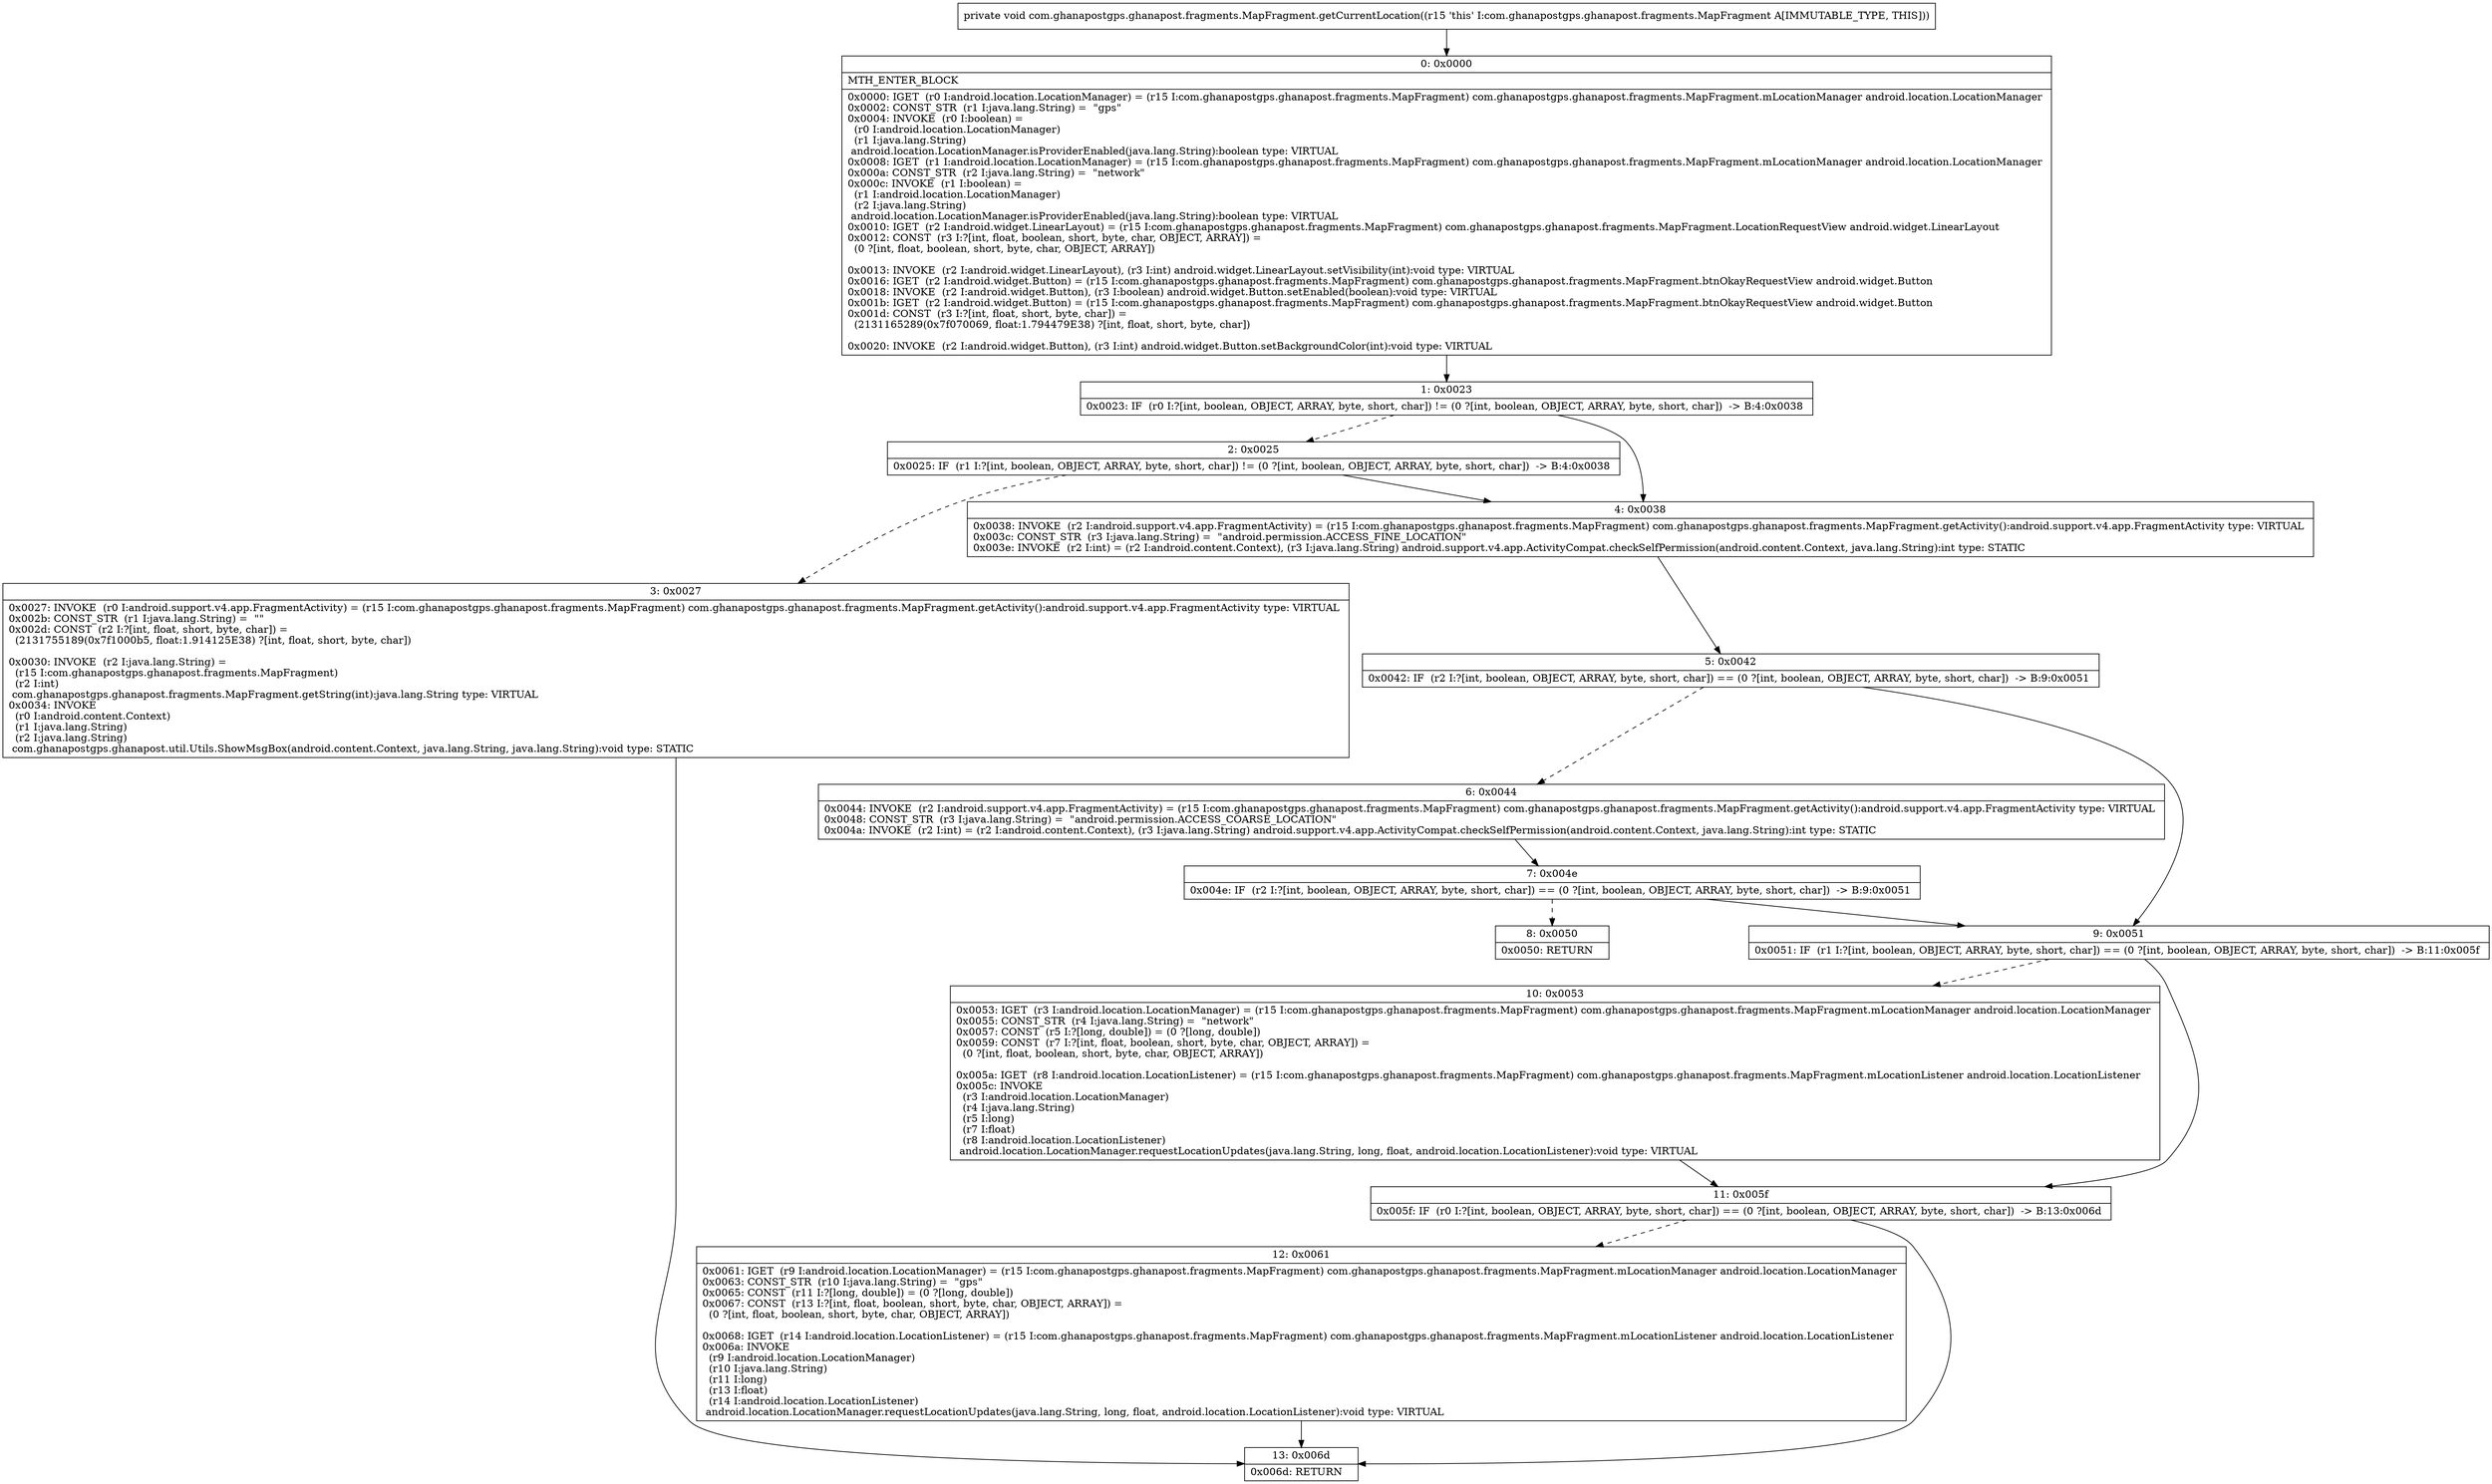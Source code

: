 digraph "CFG forcom.ghanapostgps.ghanapost.fragments.MapFragment.getCurrentLocation()V" {
Node_0 [shape=record,label="{0\:\ 0x0000|MTH_ENTER_BLOCK\l|0x0000: IGET  (r0 I:android.location.LocationManager) = (r15 I:com.ghanapostgps.ghanapost.fragments.MapFragment) com.ghanapostgps.ghanapost.fragments.MapFragment.mLocationManager android.location.LocationManager \l0x0002: CONST_STR  (r1 I:java.lang.String) =  \"gps\" \l0x0004: INVOKE  (r0 I:boolean) = \l  (r0 I:android.location.LocationManager)\l  (r1 I:java.lang.String)\l android.location.LocationManager.isProviderEnabled(java.lang.String):boolean type: VIRTUAL \l0x0008: IGET  (r1 I:android.location.LocationManager) = (r15 I:com.ghanapostgps.ghanapost.fragments.MapFragment) com.ghanapostgps.ghanapost.fragments.MapFragment.mLocationManager android.location.LocationManager \l0x000a: CONST_STR  (r2 I:java.lang.String) =  \"network\" \l0x000c: INVOKE  (r1 I:boolean) = \l  (r1 I:android.location.LocationManager)\l  (r2 I:java.lang.String)\l android.location.LocationManager.isProviderEnabled(java.lang.String):boolean type: VIRTUAL \l0x0010: IGET  (r2 I:android.widget.LinearLayout) = (r15 I:com.ghanapostgps.ghanapost.fragments.MapFragment) com.ghanapostgps.ghanapost.fragments.MapFragment.LocationRequestView android.widget.LinearLayout \l0x0012: CONST  (r3 I:?[int, float, boolean, short, byte, char, OBJECT, ARRAY]) = \l  (0 ?[int, float, boolean, short, byte, char, OBJECT, ARRAY])\l \l0x0013: INVOKE  (r2 I:android.widget.LinearLayout), (r3 I:int) android.widget.LinearLayout.setVisibility(int):void type: VIRTUAL \l0x0016: IGET  (r2 I:android.widget.Button) = (r15 I:com.ghanapostgps.ghanapost.fragments.MapFragment) com.ghanapostgps.ghanapost.fragments.MapFragment.btnOkayRequestView android.widget.Button \l0x0018: INVOKE  (r2 I:android.widget.Button), (r3 I:boolean) android.widget.Button.setEnabled(boolean):void type: VIRTUAL \l0x001b: IGET  (r2 I:android.widget.Button) = (r15 I:com.ghanapostgps.ghanapost.fragments.MapFragment) com.ghanapostgps.ghanapost.fragments.MapFragment.btnOkayRequestView android.widget.Button \l0x001d: CONST  (r3 I:?[int, float, short, byte, char]) = \l  (2131165289(0x7f070069, float:1.794479E38) ?[int, float, short, byte, char])\l \l0x0020: INVOKE  (r2 I:android.widget.Button), (r3 I:int) android.widget.Button.setBackgroundColor(int):void type: VIRTUAL \l}"];
Node_1 [shape=record,label="{1\:\ 0x0023|0x0023: IF  (r0 I:?[int, boolean, OBJECT, ARRAY, byte, short, char]) != (0 ?[int, boolean, OBJECT, ARRAY, byte, short, char])  \-\> B:4:0x0038 \l}"];
Node_2 [shape=record,label="{2\:\ 0x0025|0x0025: IF  (r1 I:?[int, boolean, OBJECT, ARRAY, byte, short, char]) != (0 ?[int, boolean, OBJECT, ARRAY, byte, short, char])  \-\> B:4:0x0038 \l}"];
Node_3 [shape=record,label="{3\:\ 0x0027|0x0027: INVOKE  (r0 I:android.support.v4.app.FragmentActivity) = (r15 I:com.ghanapostgps.ghanapost.fragments.MapFragment) com.ghanapostgps.ghanapost.fragments.MapFragment.getActivity():android.support.v4.app.FragmentActivity type: VIRTUAL \l0x002b: CONST_STR  (r1 I:java.lang.String) =  \"\" \l0x002d: CONST  (r2 I:?[int, float, short, byte, char]) = \l  (2131755189(0x7f1000b5, float:1.914125E38) ?[int, float, short, byte, char])\l \l0x0030: INVOKE  (r2 I:java.lang.String) = \l  (r15 I:com.ghanapostgps.ghanapost.fragments.MapFragment)\l  (r2 I:int)\l com.ghanapostgps.ghanapost.fragments.MapFragment.getString(int):java.lang.String type: VIRTUAL \l0x0034: INVOKE  \l  (r0 I:android.content.Context)\l  (r1 I:java.lang.String)\l  (r2 I:java.lang.String)\l com.ghanapostgps.ghanapost.util.Utils.ShowMsgBox(android.content.Context, java.lang.String, java.lang.String):void type: STATIC \l}"];
Node_4 [shape=record,label="{4\:\ 0x0038|0x0038: INVOKE  (r2 I:android.support.v4.app.FragmentActivity) = (r15 I:com.ghanapostgps.ghanapost.fragments.MapFragment) com.ghanapostgps.ghanapost.fragments.MapFragment.getActivity():android.support.v4.app.FragmentActivity type: VIRTUAL \l0x003c: CONST_STR  (r3 I:java.lang.String) =  \"android.permission.ACCESS_FINE_LOCATION\" \l0x003e: INVOKE  (r2 I:int) = (r2 I:android.content.Context), (r3 I:java.lang.String) android.support.v4.app.ActivityCompat.checkSelfPermission(android.content.Context, java.lang.String):int type: STATIC \l}"];
Node_5 [shape=record,label="{5\:\ 0x0042|0x0042: IF  (r2 I:?[int, boolean, OBJECT, ARRAY, byte, short, char]) == (0 ?[int, boolean, OBJECT, ARRAY, byte, short, char])  \-\> B:9:0x0051 \l}"];
Node_6 [shape=record,label="{6\:\ 0x0044|0x0044: INVOKE  (r2 I:android.support.v4.app.FragmentActivity) = (r15 I:com.ghanapostgps.ghanapost.fragments.MapFragment) com.ghanapostgps.ghanapost.fragments.MapFragment.getActivity():android.support.v4.app.FragmentActivity type: VIRTUAL \l0x0048: CONST_STR  (r3 I:java.lang.String) =  \"android.permission.ACCESS_COARSE_LOCATION\" \l0x004a: INVOKE  (r2 I:int) = (r2 I:android.content.Context), (r3 I:java.lang.String) android.support.v4.app.ActivityCompat.checkSelfPermission(android.content.Context, java.lang.String):int type: STATIC \l}"];
Node_7 [shape=record,label="{7\:\ 0x004e|0x004e: IF  (r2 I:?[int, boolean, OBJECT, ARRAY, byte, short, char]) == (0 ?[int, boolean, OBJECT, ARRAY, byte, short, char])  \-\> B:9:0x0051 \l}"];
Node_8 [shape=record,label="{8\:\ 0x0050|0x0050: RETURN   \l}"];
Node_9 [shape=record,label="{9\:\ 0x0051|0x0051: IF  (r1 I:?[int, boolean, OBJECT, ARRAY, byte, short, char]) == (0 ?[int, boolean, OBJECT, ARRAY, byte, short, char])  \-\> B:11:0x005f \l}"];
Node_10 [shape=record,label="{10\:\ 0x0053|0x0053: IGET  (r3 I:android.location.LocationManager) = (r15 I:com.ghanapostgps.ghanapost.fragments.MapFragment) com.ghanapostgps.ghanapost.fragments.MapFragment.mLocationManager android.location.LocationManager \l0x0055: CONST_STR  (r4 I:java.lang.String) =  \"network\" \l0x0057: CONST  (r5 I:?[long, double]) = (0 ?[long, double]) \l0x0059: CONST  (r7 I:?[int, float, boolean, short, byte, char, OBJECT, ARRAY]) = \l  (0 ?[int, float, boolean, short, byte, char, OBJECT, ARRAY])\l \l0x005a: IGET  (r8 I:android.location.LocationListener) = (r15 I:com.ghanapostgps.ghanapost.fragments.MapFragment) com.ghanapostgps.ghanapost.fragments.MapFragment.mLocationListener android.location.LocationListener \l0x005c: INVOKE  \l  (r3 I:android.location.LocationManager)\l  (r4 I:java.lang.String)\l  (r5 I:long)\l  (r7 I:float)\l  (r8 I:android.location.LocationListener)\l android.location.LocationManager.requestLocationUpdates(java.lang.String, long, float, android.location.LocationListener):void type: VIRTUAL \l}"];
Node_11 [shape=record,label="{11\:\ 0x005f|0x005f: IF  (r0 I:?[int, boolean, OBJECT, ARRAY, byte, short, char]) == (0 ?[int, boolean, OBJECT, ARRAY, byte, short, char])  \-\> B:13:0x006d \l}"];
Node_12 [shape=record,label="{12\:\ 0x0061|0x0061: IGET  (r9 I:android.location.LocationManager) = (r15 I:com.ghanapostgps.ghanapost.fragments.MapFragment) com.ghanapostgps.ghanapost.fragments.MapFragment.mLocationManager android.location.LocationManager \l0x0063: CONST_STR  (r10 I:java.lang.String) =  \"gps\" \l0x0065: CONST  (r11 I:?[long, double]) = (0 ?[long, double]) \l0x0067: CONST  (r13 I:?[int, float, boolean, short, byte, char, OBJECT, ARRAY]) = \l  (0 ?[int, float, boolean, short, byte, char, OBJECT, ARRAY])\l \l0x0068: IGET  (r14 I:android.location.LocationListener) = (r15 I:com.ghanapostgps.ghanapost.fragments.MapFragment) com.ghanapostgps.ghanapost.fragments.MapFragment.mLocationListener android.location.LocationListener \l0x006a: INVOKE  \l  (r9 I:android.location.LocationManager)\l  (r10 I:java.lang.String)\l  (r11 I:long)\l  (r13 I:float)\l  (r14 I:android.location.LocationListener)\l android.location.LocationManager.requestLocationUpdates(java.lang.String, long, float, android.location.LocationListener):void type: VIRTUAL \l}"];
Node_13 [shape=record,label="{13\:\ 0x006d|0x006d: RETURN   \l}"];
MethodNode[shape=record,label="{private void com.ghanapostgps.ghanapost.fragments.MapFragment.getCurrentLocation((r15 'this' I:com.ghanapostgps.ghanapost.fragments.MapFragment A[IMMUTABLE_TYPE, THIS])) }"];
MethodNode -> Node_0;
Node_0 -> Node_1;
Node_1 -> Node_2[style=dashed];
Node_1 -> Node_4;
Node_2 -> Node_3[style=dashed];
Node_2 -> Node_4;
Node_3 -> Node_13;
Node_4 -> Node_5;
Node_5 -> Node_6[style=dashed];
Node_5 -> Node_9;
Node_6 -> Node_7;
Node_7 -> Node_8[style=dashed];
Node_7 -> Node_9;
Node_9 -> Node_10[style=dashed];
Node_9 -> Node_11;
Node_10 -> Node_11;
Node_11 -> Node_12[style=dashed];
Node_11 -> Node_13;
Node_12 -> Node_13;
}


